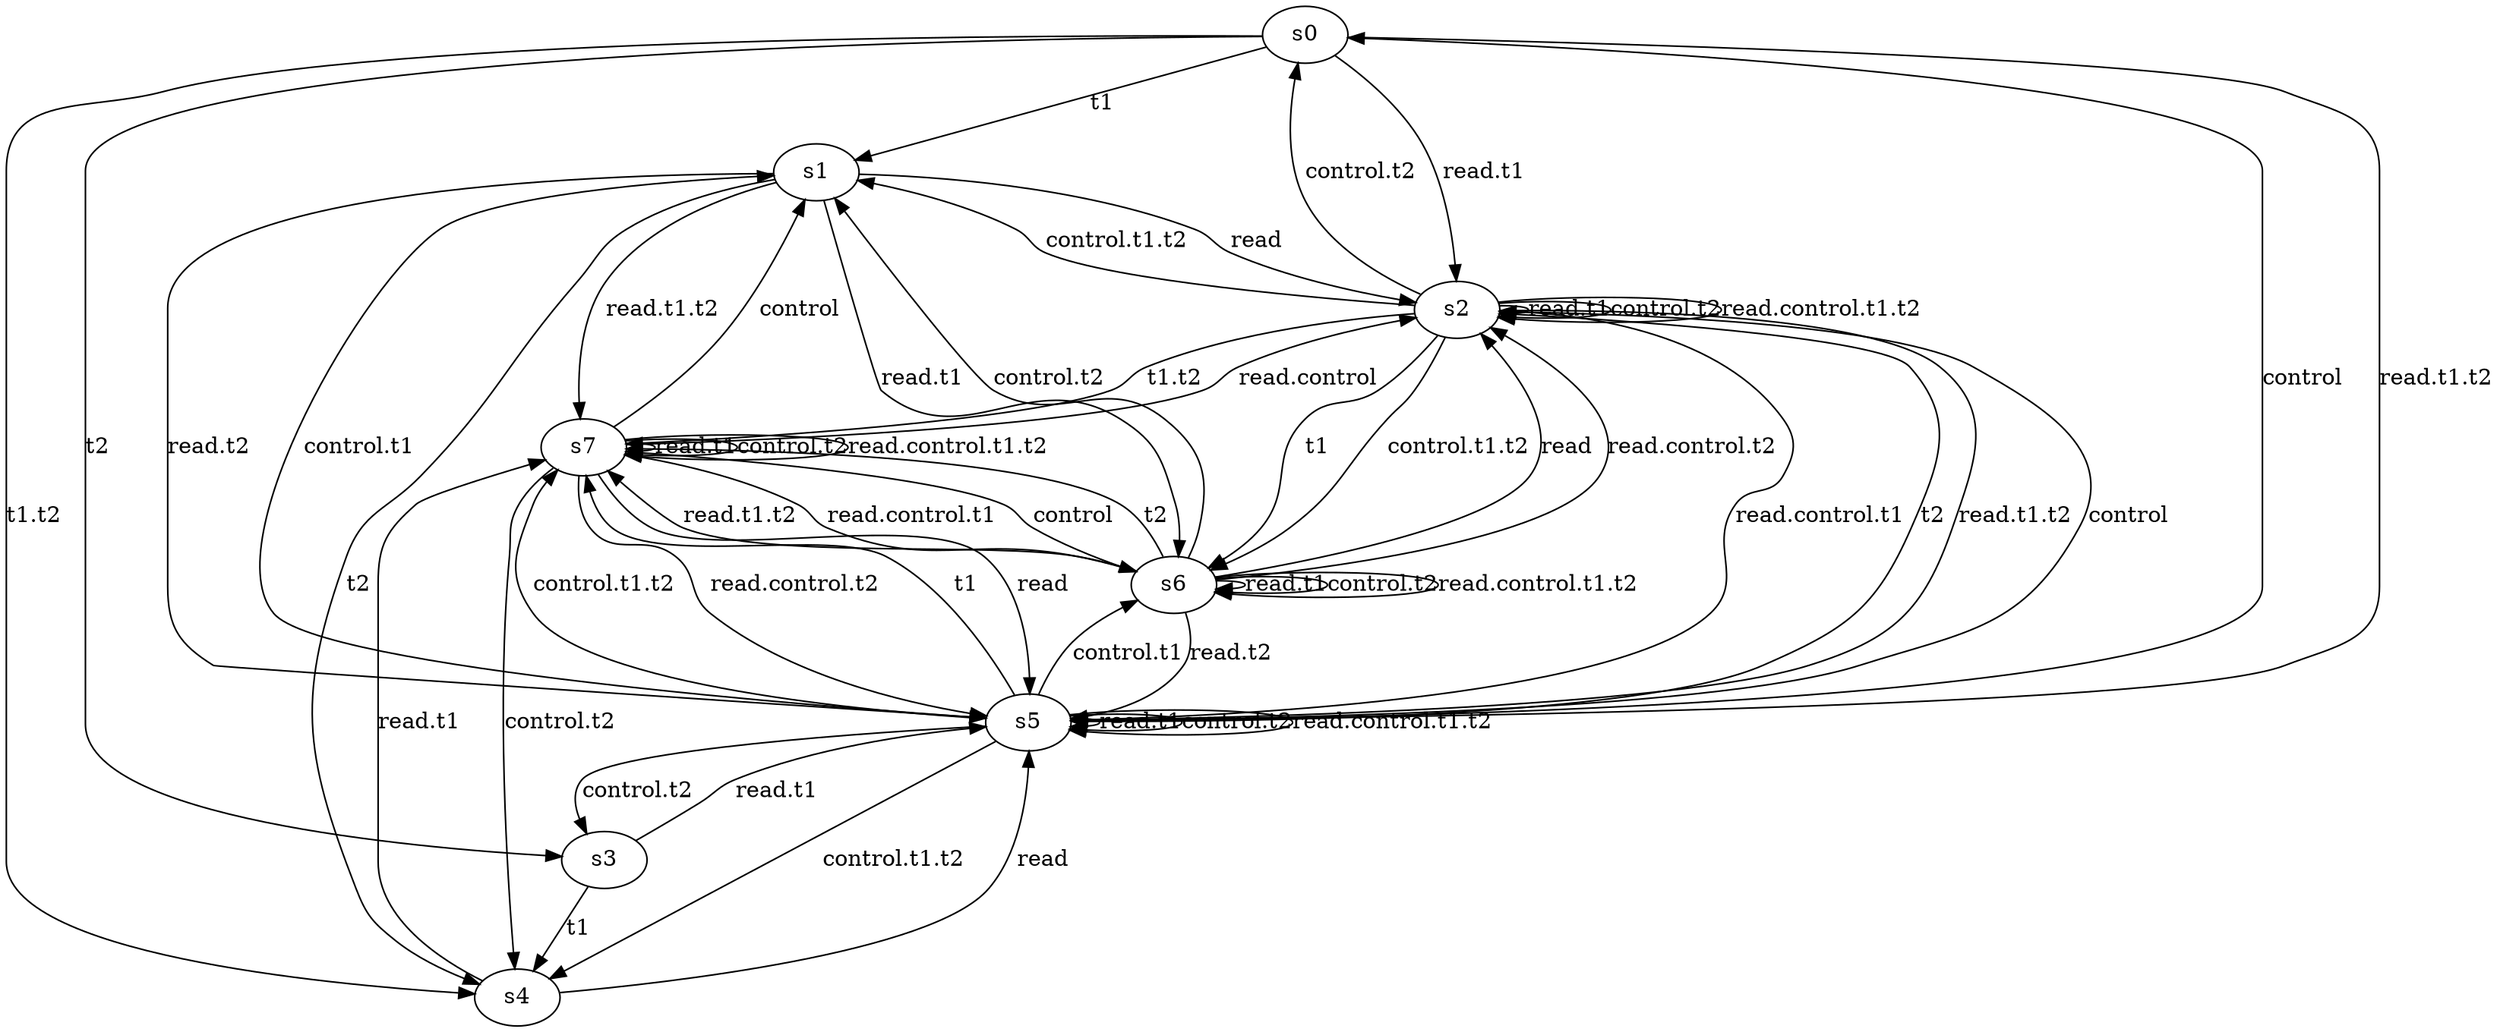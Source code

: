 digraph Aadl1 { 
  s0->s1 [
    label= "t1"
  ] ;
  s0->s2 [
    label= "read.t1"
  ] ;
  s0->s3 [
    label= "t2"
  ] ;
  s0->s4 [
    label= "t1.t2"
  ] ;
  s0->s5 [
    label= "read.t1.t2"
  ] ;
  s1->s2 [
    label= "read"
  ] ;
  s1->s6 [
    label= "read.t1"
  ] ;
  s1->s4 [
    label= "t2"
  ] ;
  s1->s5 [
    label= "read.t2"
  ] ;
  s1->s7 [
    label= "read.t1.t2"
  ] ;
  s2->s6 [
    label= "t1"
  ] ;
  s2->s2 [
    label= "read.t1"
  ] ;
  s2->s5 [
    label= "t2"
  ] ;
  s2->s7 [
    label= "t1.t2"
  ] ;
  s2->s5 [
    label= "read.t1.t2"
  ] ;
  s2->s0 [
    label= "control.t2"
  ] ;
  s2->s2 [
    label= "control.t2"
  ] ;
  s2->s1 [
    label= "control.t1.t2"
  ] ;
  s2->s6 [
    label= "control.t1.t2"
  ] ;
  s2->s2 [
    label= "read.control.t1.t2"
  ] ;
  s3->s4 [
    label= "t1"
  ] ;
  s3->s5 [
    label= "read.t1"
  ] ;
  s4->s5 [
    label= "read"
  ] ;
  s4->s7 [
    label= "read.t1"
  ] ;
  s5->s7 [
    label= "t1"
  ] ;
  s5->s5 [
    label= "read.t1"
  ] ;
  s5->s0 [
    label= "control"
  ] ;
  s5->s2 [
    label= "control"
  ] ;
  s5->s1 [
    label= "control.t1"
  ] ;
  s5->s6 [
    label= "control.t1"
  ] ;
  s5->s2 [
    label= "read.control.t1"
  ] ;
  s5->s3 [
    label= "control.t2"
  ] ;
  s5->s5 [
    label= "control.t2"
  ] ;
  s5->s4 [
    label= "control.t1.t2"
  ] ;
  s5->s7 [
    label= "control.t1.t2"
  ] ;
  s5->s5 [
    label= "read.control.t1.t2"
  ] ;
  s6->s2 [
    label= "read"
  ] ;
  s6->s6 [
    label= "read.t1"
  ] ;
  s6->s7 [
    label= "t2"
  ] ;
  s6->s5 [
    label= "read.t2"
  ] ;
  s6->s7 [
    label= "read.t1.t2"
  ] ;
  s6->s1 [
    label= "control.t2"
  ] ;
  s6->s6 [
    label= "control.t2"
  ] ;
  s6->s2 [
    label= "read.control.t2"
  ] ;
  s6->s6 [
    label= "read.control.t1.t2"
  ] ;
  s7->s5 [
    label= "read"
  ] ;
  s7->s7 [
    label= "read.t1"
  ] ;
  s7->s1 [
    label= "control"
  ] ;
  s7->s6 [
    label= "control"
  ] ;
  s7->s2 [
    label= "read.control"
  ] ;
  s7->s6 [
    label= "read.control.t1"
  ] ;
  s7->s4 [
    label= "control.t2"
  ] ;
  s7->s7 [
    label= "control.t2"
  ] ;
  s7->s5 [
    label= "read.control.t2"
  ] ;
  s7->s7 [
    label= "read.control.t1.t2"
  ] ;
}

